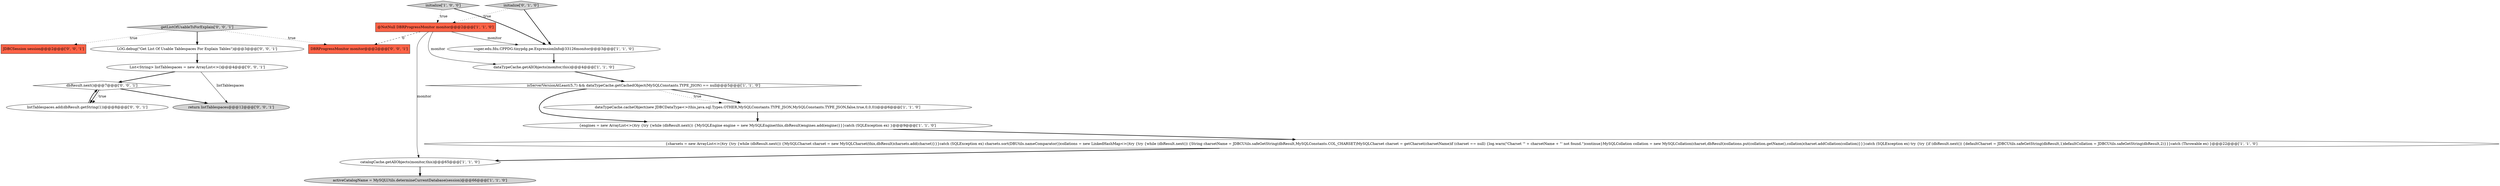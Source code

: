 digraph {
2 [style = filled, label = "dataTypeCache.cacheObject(new JDBCDataType<>(this,java.sql.Types.OTHER,MySQLConstants.TYPE_JSON,MySQLConstants.TYPE_JSON,false,true,0,0,0))@@@6@@@['1', '1', '0']", fillcolor = white, shape = ellipse image = "AAA0AAABBB1BBB"];
9 [style = filled, label = "isServerVersionAtLeast(5,7) && dataTypeCache.getCachedObject(MySQLConstants.TYPE_JSON) == null@@@5@@@['1', '1', '0']", fillcolor = white, shape = diamond image = "AAA0AAABBB1BBB"];
11 [style = filled, label = "JDBCSession session@@@2@@@['0', '0', '1']", fillcolor = tomato, shape = box image = "AAA0AAABBB3BBB"];
18 [style = filled, label = "DBRProgressMonitor monitor@@@2@@@['0', '0', '1']", fillcolor = tomato, shape = box image = "AAA0AAABBB3BBB"];
14 [style = filled, label = "return listTablespaces@@@12@@@['0', '0', '1']", fillcolor = lightgray, shape = ellipse image = "AAA0AAABBB3BBB"];
15 [style = filled, label = "getListOfUsableTsForExplain['0', '0', '1']", fillcolor = lightgray, shape = diamond image = "AAA0AAABBB3BBB"];
0 [style = filled, label = "initialize['1', '0', '0']", fillcolor = lightgray, shape = diamond image = "AAA0AAABBB1BBB"];
6 [style = filled, label = "@NotNull DBRProgressMonitor monitor@@@2@@@['1', '1', '0']", fillcolor = tomato, shape = box image = "AAA0AAABBB1BBB"];
5 [style = filled, label = "{charsets = new ArrayList<>()try {try {while (dbResult.next()) {MySQLCharset charset = new MySQLCharset(this,dbResult)charsets.add(charset)}}}catch (SQLException ex) charsets.sort(DBUtils.nameComparator())collations = new LinkedHashMap<>()try {try {while (dbResult.next()) {String charsetName = JDBCUtils.safeGetString(dbResult,MySQLConstants.COL_CHARSET)MySQLCharset charset = getCharset(charsetName)if (charset == null) {log.warn(\"Charset '\" + charsetName + \"' not found.\")continue}MySQLCollation collation = new MySQLCollation(charset,dbResult)collations.put(collation.getName(),collation)charset.addCollation(collation)}}}catch (SQLException ex) try {try {if (dbResult.next()) {defaultCharset = JDBCUtils.safeGetString(dbResult,1)defaultCollation = JDBCUtils.safeGetString(dbResult,2)}}}catch (Throwable ex) }@@@22@@@['1', '1', '0']", fillcolor = white, shape = ellipse image = "AAA0AAABBB1BBB"];
10 [style = filled, label = "initialize['0', '1', '0']", fillcolor = lightgray, shape = diamond image = "AAA0AAABBB2BBB"];
4 [style = filled, label = "super.edu.fdu.CPPDG.tinypdg.pe.ExpressionInfo@33126monitor@@@3@@@['1', '1', '0']", fillcolor = white, shape = ellipse image = "AAA0AAABBB1BBB"];
16 [style = filled, label = "dbResult.next()@@@7@@@['0', '0', '1']", fillcolor = white, shape = diamond image = "AAA0AAABBB3BBB"];
8 [style = filled, label = "catalogCache.getAllObjects(monitor,this)@@@65@@@['1', '1', '0']", fillcolor = white, shape = ellipse image = "AAA0AAABBB1BBB"];
17 [style = filled, label = "listTablespaces.add(dbResult.getString(1))@@@8@@@['0', '0', '1']", fillcolor = white, shape = ellipse image = "AAA0AAABBB3BBB"];
1 [style = filled, label = "{engines = new ArrayList<>()try {try {while (dbResult.next()) {MySQLEngine engine = new MySQLEngine(this,dbResult)engines.add(engine)}}}catch (SQLException ex) }@@@9@@@['1', '1', '0']", fillcolor = white, shape = ellipse image = "AAA0AAABBB1BBB"];
12 [style = filled, label = "LOG.debug(\"Get List Of Usable Tablespaces For Explain Tables\")@@@3@@@['0', '0', '1']", fillcolor = white, shape = ellipse image = "AAA0AAABBB3BBB"];
13 [style = filled, label = "List<String> listTablespaces = new ArrayList<>()@@@4@@@['0', '0', '1']", fillcolor = white, shape = ellipse image = "AAA0AAABBB3BBB"];
3 [style = filled, label = "dataTypeCache.getAllObjects(monitor,this)@@@4@@@['1', '1', '0']", fillcolor = white, shape = ellipse image = "AAA0AAABBB1BBB"];
7 [style = filled, label = "activeCatalogName = MySQLUtils.determineCurrentDatabase(session)@@@66@@@['1', '1', '0']", fillcolor = lightgray, shape = ellipse image = "AAA0AAABBB1BBB"];
0->6 [style = dotted, label="true"];
5->8 [style = bold, label=""];
0->4 [style = bold, label=""];
6->18 [style = dashed, label="0"];
15->12 [style = bold, label=""];
15->18 [style = dotted, label="true"];
9->2 [style = bold, label=""];
15->11 [style = dotted, label="true"];
9->2 [style = dotted, label="true"];
12->13 [style = bold, label=""];
10->4 [style = bold, label=""];
13->16 [style = bold, label=""];
3->9 [style = bold, label=""];
2->1 [style = bold, label=""];
16->14 [style = bold, label=""];
6->3 [style = solid, label="monitor"];
10->6 [style = dotted, label="true"];
8->7 [style = bold, label=""];
6->4 [style = solid, label="monitor"];
16->17 [style = bold, label=""];
16->17 [style = dotted, label="true"];
17->16 [style = bold, label=""];
9->1 [style = bold, label=""];
4->3 [style = bold, label=""];
6->8 [style = solid, label="monitor"];
13->14 [style = solid, label="listTablespaces"];
1->5 [style = bold, label=""];
}
